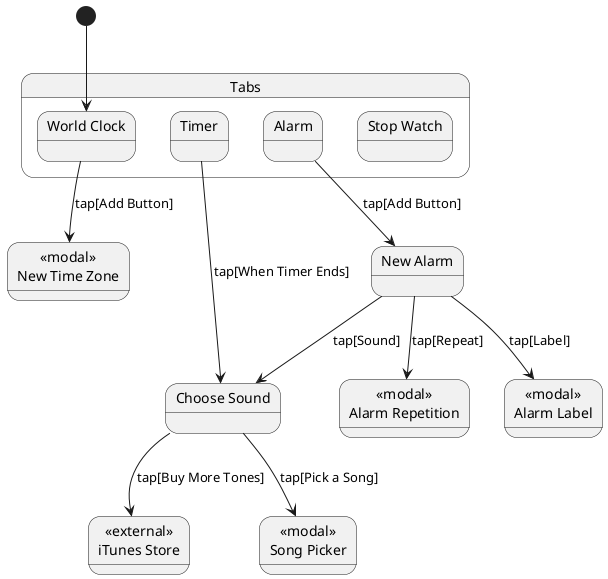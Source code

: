 @startuml

state "<<modal>>\nNew Time Zone" as NewTimeZone
state "New Alarm" as NewAlarm
state "<<modal>>\nAlarm Repetition" as Repetition
state "<<modal>>\nAlarm Label" as AlarmLabel
state "Choose Sound" as ChooseSound
state "<<external>>\niTunes Store" as Store
state "<<modal>>\nSong Picker" as SongPicker

state Tabs {
state "Stop Watch" as StopWatch
state "World Clock" as WorldClock
state Timer
state Alarm
}
[*] --> WorldClock
WorldClock --> NewTimeZone : tap[Add Button]
Alarm --> NewAlarm : tap[Add Button]
NewAlarm --> Repetition : tap[Repeat]
NewAlarm --> AlarmLabel : tap[Label]
NewAlarm --> ChooseSound : tap[Sound]
ChooseSound --> Store : tap[Buy More Tones]
ChooseSound --> SongPicker : tap[Pick a Song]
Timer --> ChooseSound : tap[When Timer Ends]
@enduml